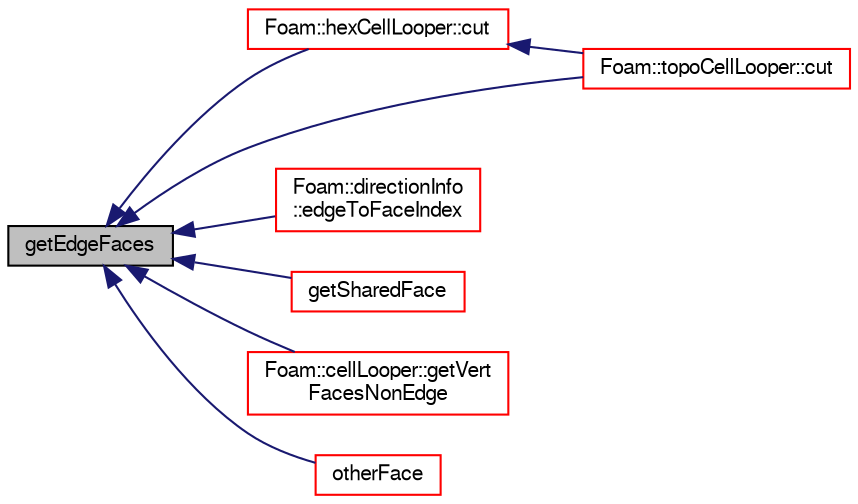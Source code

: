 digraph "getEdgeFaces"
{
  bgcolor="transparent";
  edge [fontname="FreeSans",fontsize="10",labelfontname="FreeSans",labelfontsize="10"];
  node [fontname="FreeSans",fontsize="10",shape=record];
  rankdir="LR";
  Node1570 [label="getEdgeFaces",height=0.2,width=0.4,color="black", fillcolor="grey75", style="filled", fontcolor="black"];
  Node1570 -> Node1571 [dir="back",color="midnightblue",fontsize="10",style="solid",fontname="FreeSans"];
  Node1571 [label="Foam::hexCellLooper::cut",height=0.2,width=0.4,color="red",URL="$a21478.html#a3d6305b93327dbf1434bf2c8362a3a3e",tooltip="Create cut along circumference of cellI. Gets current mesh cuts. "];
  Node1571 -> Node1572 [dir="back",color="midnightblue",fontsize="10",style="solid",fontname="FreeSans"];
  Node1572 [label="Foam::topoCellLooper::cut",height=0.2,width=0.4,color="red",URL="$a21482.html#a3d6305b93327dbf1434bf2c8362a3a3e",tooltip="Create cut along circumference of cellI. Gets current mesh cuts. "];
  Node1570 -> Node1572 [dir="back",color="midnightblue",fontsize="10",style="solid",fontname="FreeSans"];
  Node1570 -> Node1575 [dir="back",color="midnightblue",fontsize="10",style="solid",fontname="FreeSans"];
  Node1575 [label="Foam::directionInfo\l::edgeToFaceIndex",height=0.2,width=0.4,color="red",URL="$a21486.html#ae91026257717a2d46454adf53e72da4d",tooltip="Given edge on hex cell find corresponding edge on face. Is either. "];
  Node1570 -> Node1588 [dir="back",color="midnightblue",fontsize="10",style="solid",fontname="FreeSans"];
  Node1588 [label="getSharedFace",height=0.2,width=0.4,color="red",URL="$a21153.html#a8550e28a800fded0b2d9dcdce6a6c4f6",tooltip="Return face shared by two cells. Throws error if none found. "];
  Node1570 -> Node1593 [dir="back",color="midnightblue",fontsize="10",style="solid",fontname="FreeSans"];
  Node1593 [label="Foam::cellLooper::getVert\lFacesNonEdge",height=0.2,width=0.4,color="red",URL="$a21470.html#a0cf36eaabe014e03f3d71a1be2b98154",tooltip="Get faces (on cell) connected to vertI which are not using edgeI. "];
  Node1570 -> Node1596 [dir="back",color="midnightblue",fontsize="10",style="solid",fontname="FreeSans"];
  Node1596 [label="otherFace",height=0.2,width=0.4,color="red",URL="$a21153.html#a38973075afca54f6ee816cab3b8bff7e",tooltip="Return face on cell using edgeI but not faceI. Throws error. "];
}
